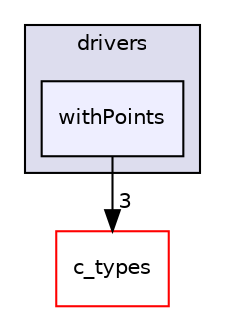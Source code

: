 digraph "withPoints" {
  compound=true
  node [ fontsize="10", fontname="Helvetica"];
  edge [ labelfontsize="10", labelfontname="Helvetica"];
  subgraph clusterdir_4fe5cf12322eb0f9892753dc20f1484c {
    graph [ bgcolor="#ddddee", pencolor="black", label="drivers" fontname="Helvetica", fontsize="10", URL="dir_4fe5cf12322eb0f9892753dc20f1484c.html"]
  dir_b609af6fd3b22b7b33e833167b53849a [shape=box, label="withPoints", style="filled", fillcolor="#eeeeff", pencolor="black", URL="dir_b609af6fd3b22b7b33e833167b53849a.html"];
  }
  dir_d5995d5871f728649bd47ea0d6428e03 [shape=box label="c_types" fillcolor="white" style="filled" color="red" URL="dir_d5995d5871f728649bd47ea0d6428e03.html"];
  dir_b609af6fd3b22b7b33e833167b53849a->dir_d5995d5871f728649bd47ea0d6428e03 [headlabel="3", labeldistance=1.5 headhref="dir_000039_000019.html"];
}

